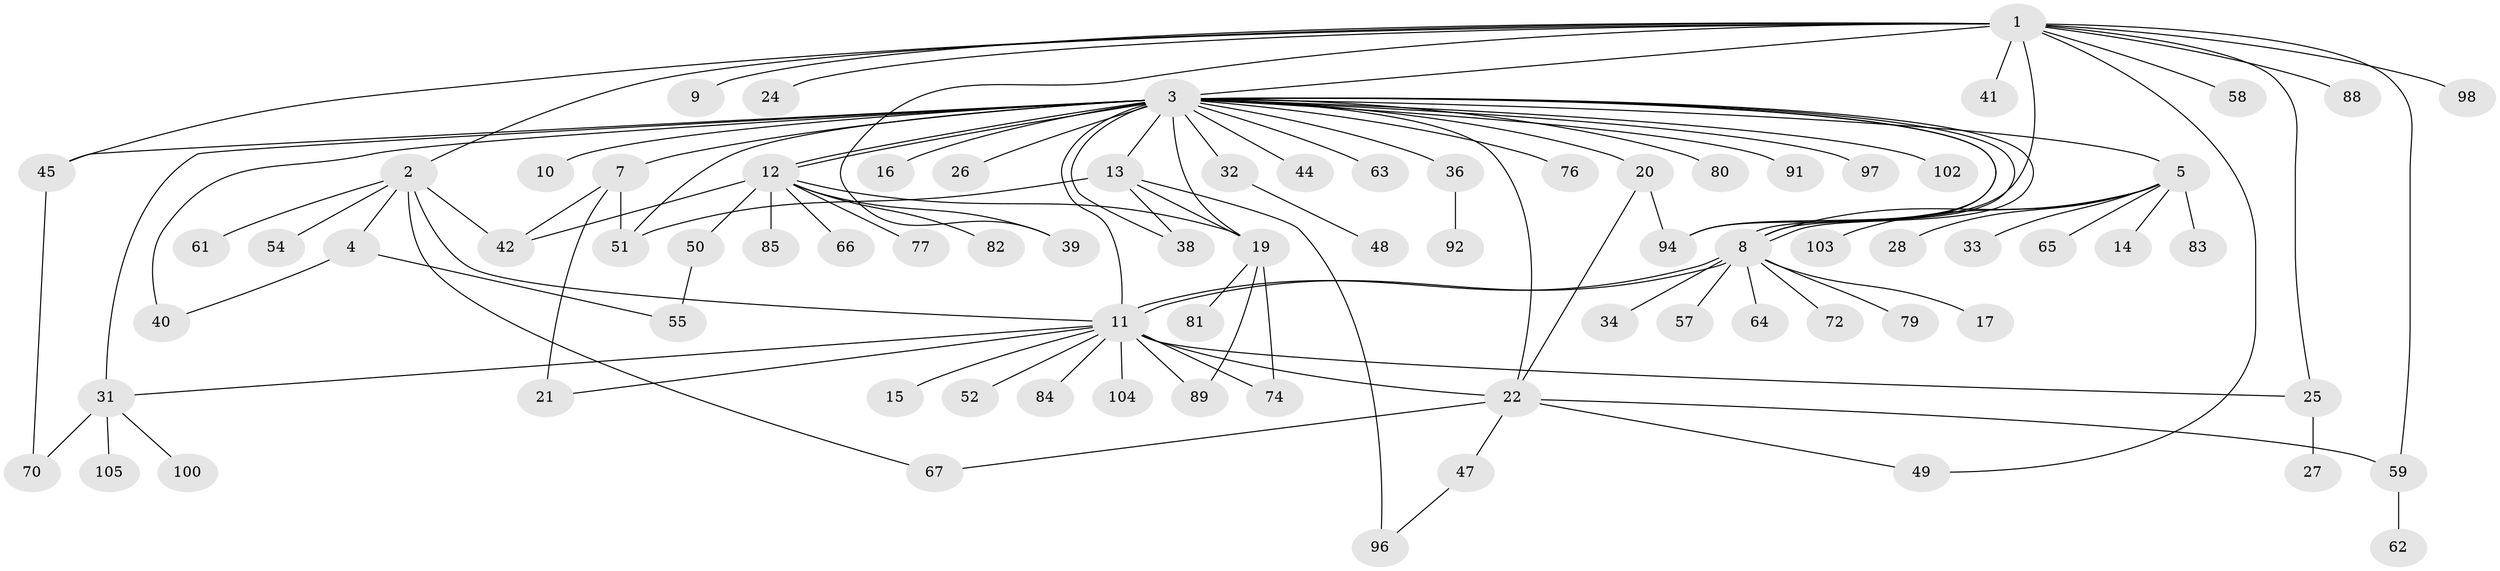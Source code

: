 // Generated by graph-tools (version 1.1) at 2025/23/03/03/25 07:23:48]
// undirected, 80 vertices, 111 edges
graph export_dot {
graph [start="1"]
  node [color=gray90,style=filled];
  1 [super="+6"];
  2 [super="+46"];
  3 [super="+37"];
  4 [super="+35"];
  5 [super="+23"];
  7 [super="+68"];
  8 [super="+95"];
  9;
  10;
  11 [super="+56"];
  12 [super="+18"];
  13 [super="+30"];
  14;
  15;
  16;
  17;
  19 [super="+29"];
  20;
  21;
  22 [super="+43"];
  24;
  25 [super="+69"];
  26;
  27;
  28;
  31 [super="+86"];
  32 [super="+101"];
  33 [super="+90"];
  34;
  36;
  38;
  39;
  40 [super="+53"];
  41;
  42 [super="+71"];
  44;
  45;
  47;
  48;
  49 [super="+78"];
  50;
  51 [super="+60"];
  52;
  54;
  55 [super="+73"];
  57;
  58;
  59 [super="+75"];
  61;
  62;
  63;
  64;
  65;
  66;
  67;
  70 [super="+93"];
  72 [super="+87"];
  74;
  76;
  77;
  79;
  80;
  81;
  82;
  83;
  84;
  85;
  88;
  89 [super="+99"];
  91;
  92;
  94;
  96;
  97;
  98;
  100;
  102;
  103;
  104;
  105;
  1 -- 2;
  1 -- 3;
  1 -- 98;
  1 -- 39;
  1 -- 9;
  1 -- 41;
  1 -- 45;
  1 -- 49;
  1 -- 24;
  1 -- 25;
  1 -- 58;
  1 -- 88;
  1 -- 94;
  1 -- 59;
  2 -- 4;
  2 -- 54;
  2 -- 61;
  2 -- 67;
  2 -- 11;
  2 -- 42;
  3 -- 5;
  3 -- 7;
  3 -- 8;
  3 -- 8;
  3 -- 8;
  3 -- 10;
  3 -- 11;
  3 -- 12 [weight=2];
  3 -- 12;
  3 -- 13;
  3 -- 16;
  3 -- 19 [weight=2];
  3 -- 20;
  3 -- 22;
  3 -- 26;
  3 -- 31 [weight=2];
  3 -- 32;
  3 -- 36;
  3 -- 38;
  3 -- 40 [weight=2];
  3 -- 44;
  3 -- 45;
  3 -- 51;
  3 -- 63;
  3 -- 76;
  3 -- 80;
  3 -- 91;
  3 -- 94;
  3 -- 102;
  3 -- 97;
  4 -- 40;
  4 -- 55;
  5 -- 8;
  5 -- 14;
  5 -- 65;
  5 -- 33;
  5 -- 83;
  5 -- 103;
  5 -- 28;
  7 -- 51;
  7 -- 42;
  7 -- 21;
  8 -- 11;
  8 -- 11;
  8 -- 17;
  8 -- 34;
  8 -- 57;
  8 -- 64;
  8 -- 72;
  8 -- 79;
  11 -- 15;
  11 -- 21;
  11 -- 22;
  11 -- 25;
  11 -- 31;
  11 -- 52;
  11 -- 74;
  11 -- 84;
  11 -- 104;
  11 -- 89;
  12 -- 50;
  12 -- 66;
  12 -- 77;
  12 -- 82;
  12 -- 85;
  12 -- 39;
  12 -- 42;
  12 -- 19;
  13 -- 96;
  13 -- 19;
  13 -- 51;
  13 -- 38;
  19 -- 81;
  19 -- 89;
  19 -- 74;
  20 -- 94;
  20 -- 22;
  22 -- 47;
  22 -- 49;
  22 -- 59;
  22 -- 67;
  25 -- 27;
  31 -- 100;
  31 -- 105;
  31 -- 70;
  32 -- 48;
  36 -- 92;
  45 -- 70;
  47 -- 96;
  50 -- 55;
  59 -- 62;
}
